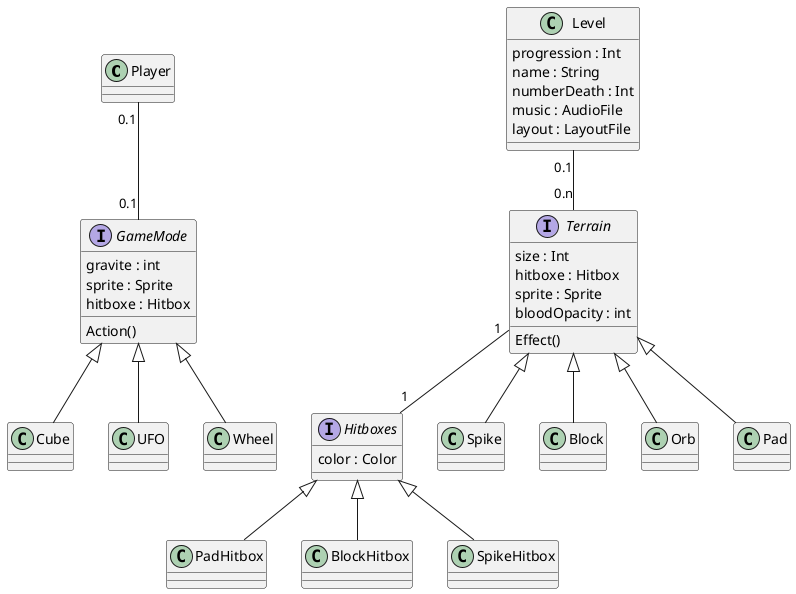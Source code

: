 @startuml
Class Player{

}
Interface GameMode{
Action()
gravite : int
sprite : Sprite
hitboxe : Hitbox
}
Class Cube extends GameMode
Class UFO extends GameMode
Class Wheel extends GameMode

Class Level{
progression : Int
name : String
numberDeath : Int
music : AudioFile
layout : LayoutFile
}

Interface Terrain{
size : Int
hitboxe : Hitbox
sprite : Sprite
bloodOpacity : int
Effect()
}

Interface Hitboxes{
color : Color

}

Class PadHitbox extends Hitboxes
Class BlockHitbox extends Hitboxes
Class SpikeHitbox extends Hitboxes
Class Spike extends Terrain
Class Block extends Terrain
Class Orb extends Terrain
Class Pad extends Terrain

Player "0.1" -- "0.1" GameMode
Terrain "1" -- "1" Hitboxes
Level "0.1" -- "0.n" Terrain
@enduml
